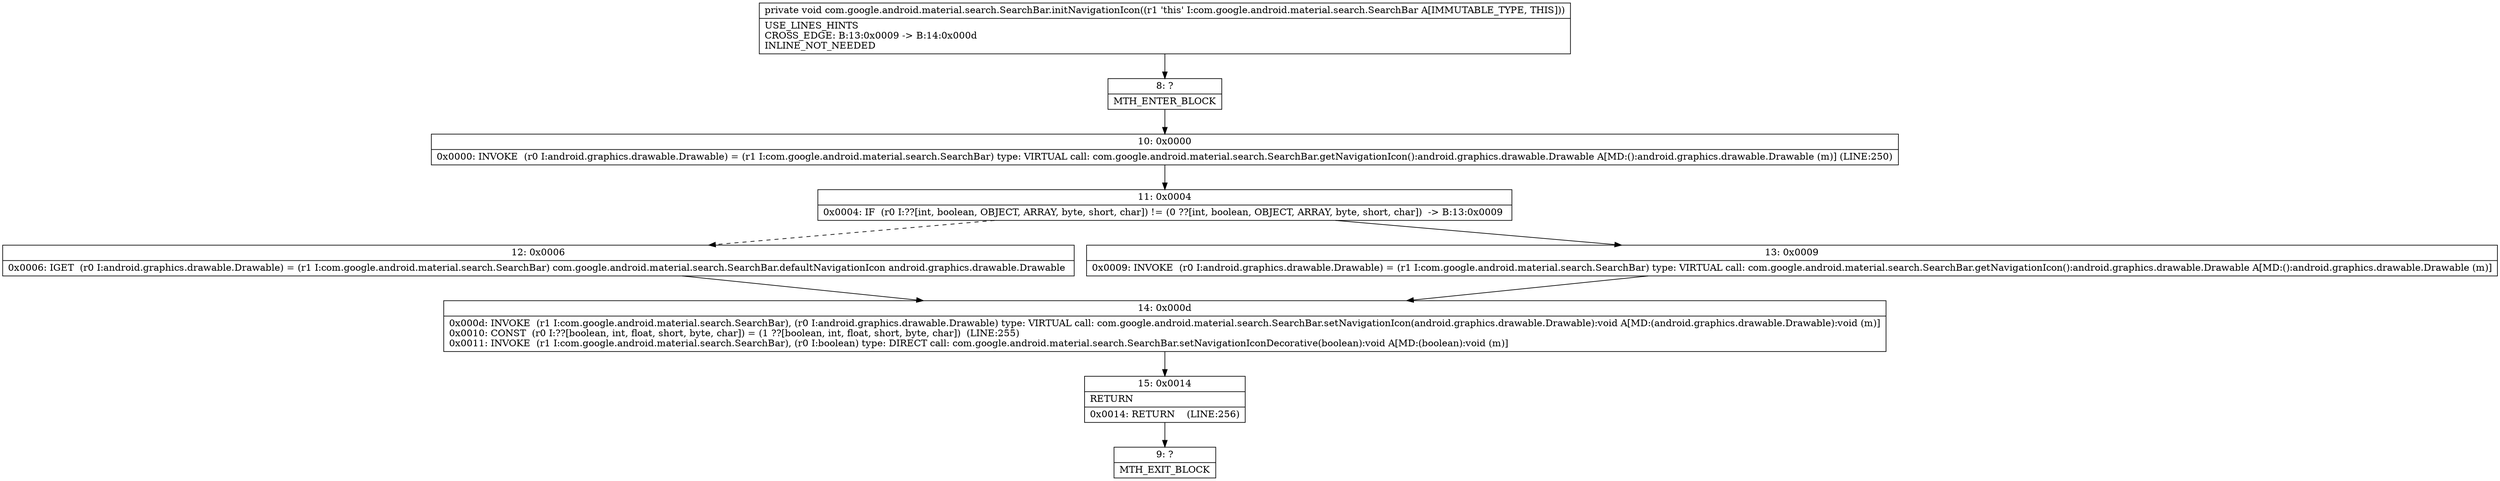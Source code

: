digraph "CFG forcom.google.android.material.search.SearchBar.initNavigationIcon()V" {
Node_8 [shape=record,label="{8\:\ ?|MTH_ENTER_BLOCK\l}"];
Node_10 [shape=record,label="{10\:\ 0x0000|0x0000: INVOKE  (r0 I:android.graphics.drawable.Drawable) = (r1 I:com.google.android.material.search.SearchBar) type: VIRTUAL call: com.google.android.material.search.SearchBar.getNavigationIcon():android.graphics.drawable.Drawable A[MD:():android.graphics.drawable.Drawable (m)] (LINE:250)\l}"];
Node_11 [shape=record,label="{11\:\ 0x0004|0x0004: IF  (r0 I:??[int, boolean, OBJECT, ARRAY, byte, short, char]) != (0 ??[int, boolean, OBJECT, ARRAY, byte, short, char])  \-\> B:13:0x0009 \l}"];
Node_12 [shape=record,label="{12\:\ 0x0006|0x0006: IGET  (r0 I:android.graphics.drawable.Drawable) = (r1 I:com.google.android.material.search.SearchBar) com.google.android.material.search.SearchBar.defaultNavigationIcon android.graphics.drawable.Drawable \l}"];
Node_14 [shape=record,label="{14\:\ 0x000d|0x000d: INVOKE  (r1 I:com.google.android.material.search.SearchBar), (r0 I:android.graphics.drawable.Drawable) type: VIRTUAL call: com.google.android.material.search.SearchBar.setNavigationIcon(android.graphics.drawable.Drawable):void A[MD:(android.graphics.drawable.Drawable):void (m)]\l0x0010: CONST  (r0 I:??[boolean, int, float, short, byte, char]) = (1 ??[boolean, int, float, short, byte, char])  (LINE:255)\l0x0011: INVOKE  (r1 I:com.google.android.material.search.SearchBar), (r0 I:boolean) type: DIRECT call: com.google.android.material.search.SearchBar.setNavigationIconDecorative(boolean):void A[MD:(boolean):void (m)]\l}"];
Node_15 [shape=record,label="{15\:\ 0x0014|RETURN\l|0x0014: RETURN    (LINE:256)\l}"];
Node_9 [shape=record,label="{9\:\ ?|MTH_EXIT_BLOCK\l}"];
Node_13 [shape=record,label="{13\:\ 0x0009|0x0009: INVOKE  (r0 I:android.graphics.drawable.Drawable) = (r1 I:com.google.android.material.search.SearchBar) type: VIRTUAL call: com.google.android.material.search.SearchBar.getNavigationIcon():android.graphics.drawable.Drawable A[MD:():android.graphics.drawable.Drawable (m)]\l}"];
MethodNode[shape=record,label="{private void com.google.android.material.search.SearchBar.initNavigationIcon((r1 'this' I:com.google.android.material.search.SearchBar A[IMMUTABLE_TYPE, THIS]))  | USE_LINES_HINTS\lCROSS_EDGE: B:13:0x0009 \-\> B:14:0x000d\lINLINE_NOT_NEEDED\l}"];
MethodNode -> Node_8;Node_8 -> Node_10;
Node_10 -> Node_11;
Node_11 -> Node_12[style=dashed];
Node_11 -> Node_13;
Node_12 -> Node_14;
Node_14 -> Node_15;
Node_15 -> Node_9;
Node_13 -> Node_14;
}

